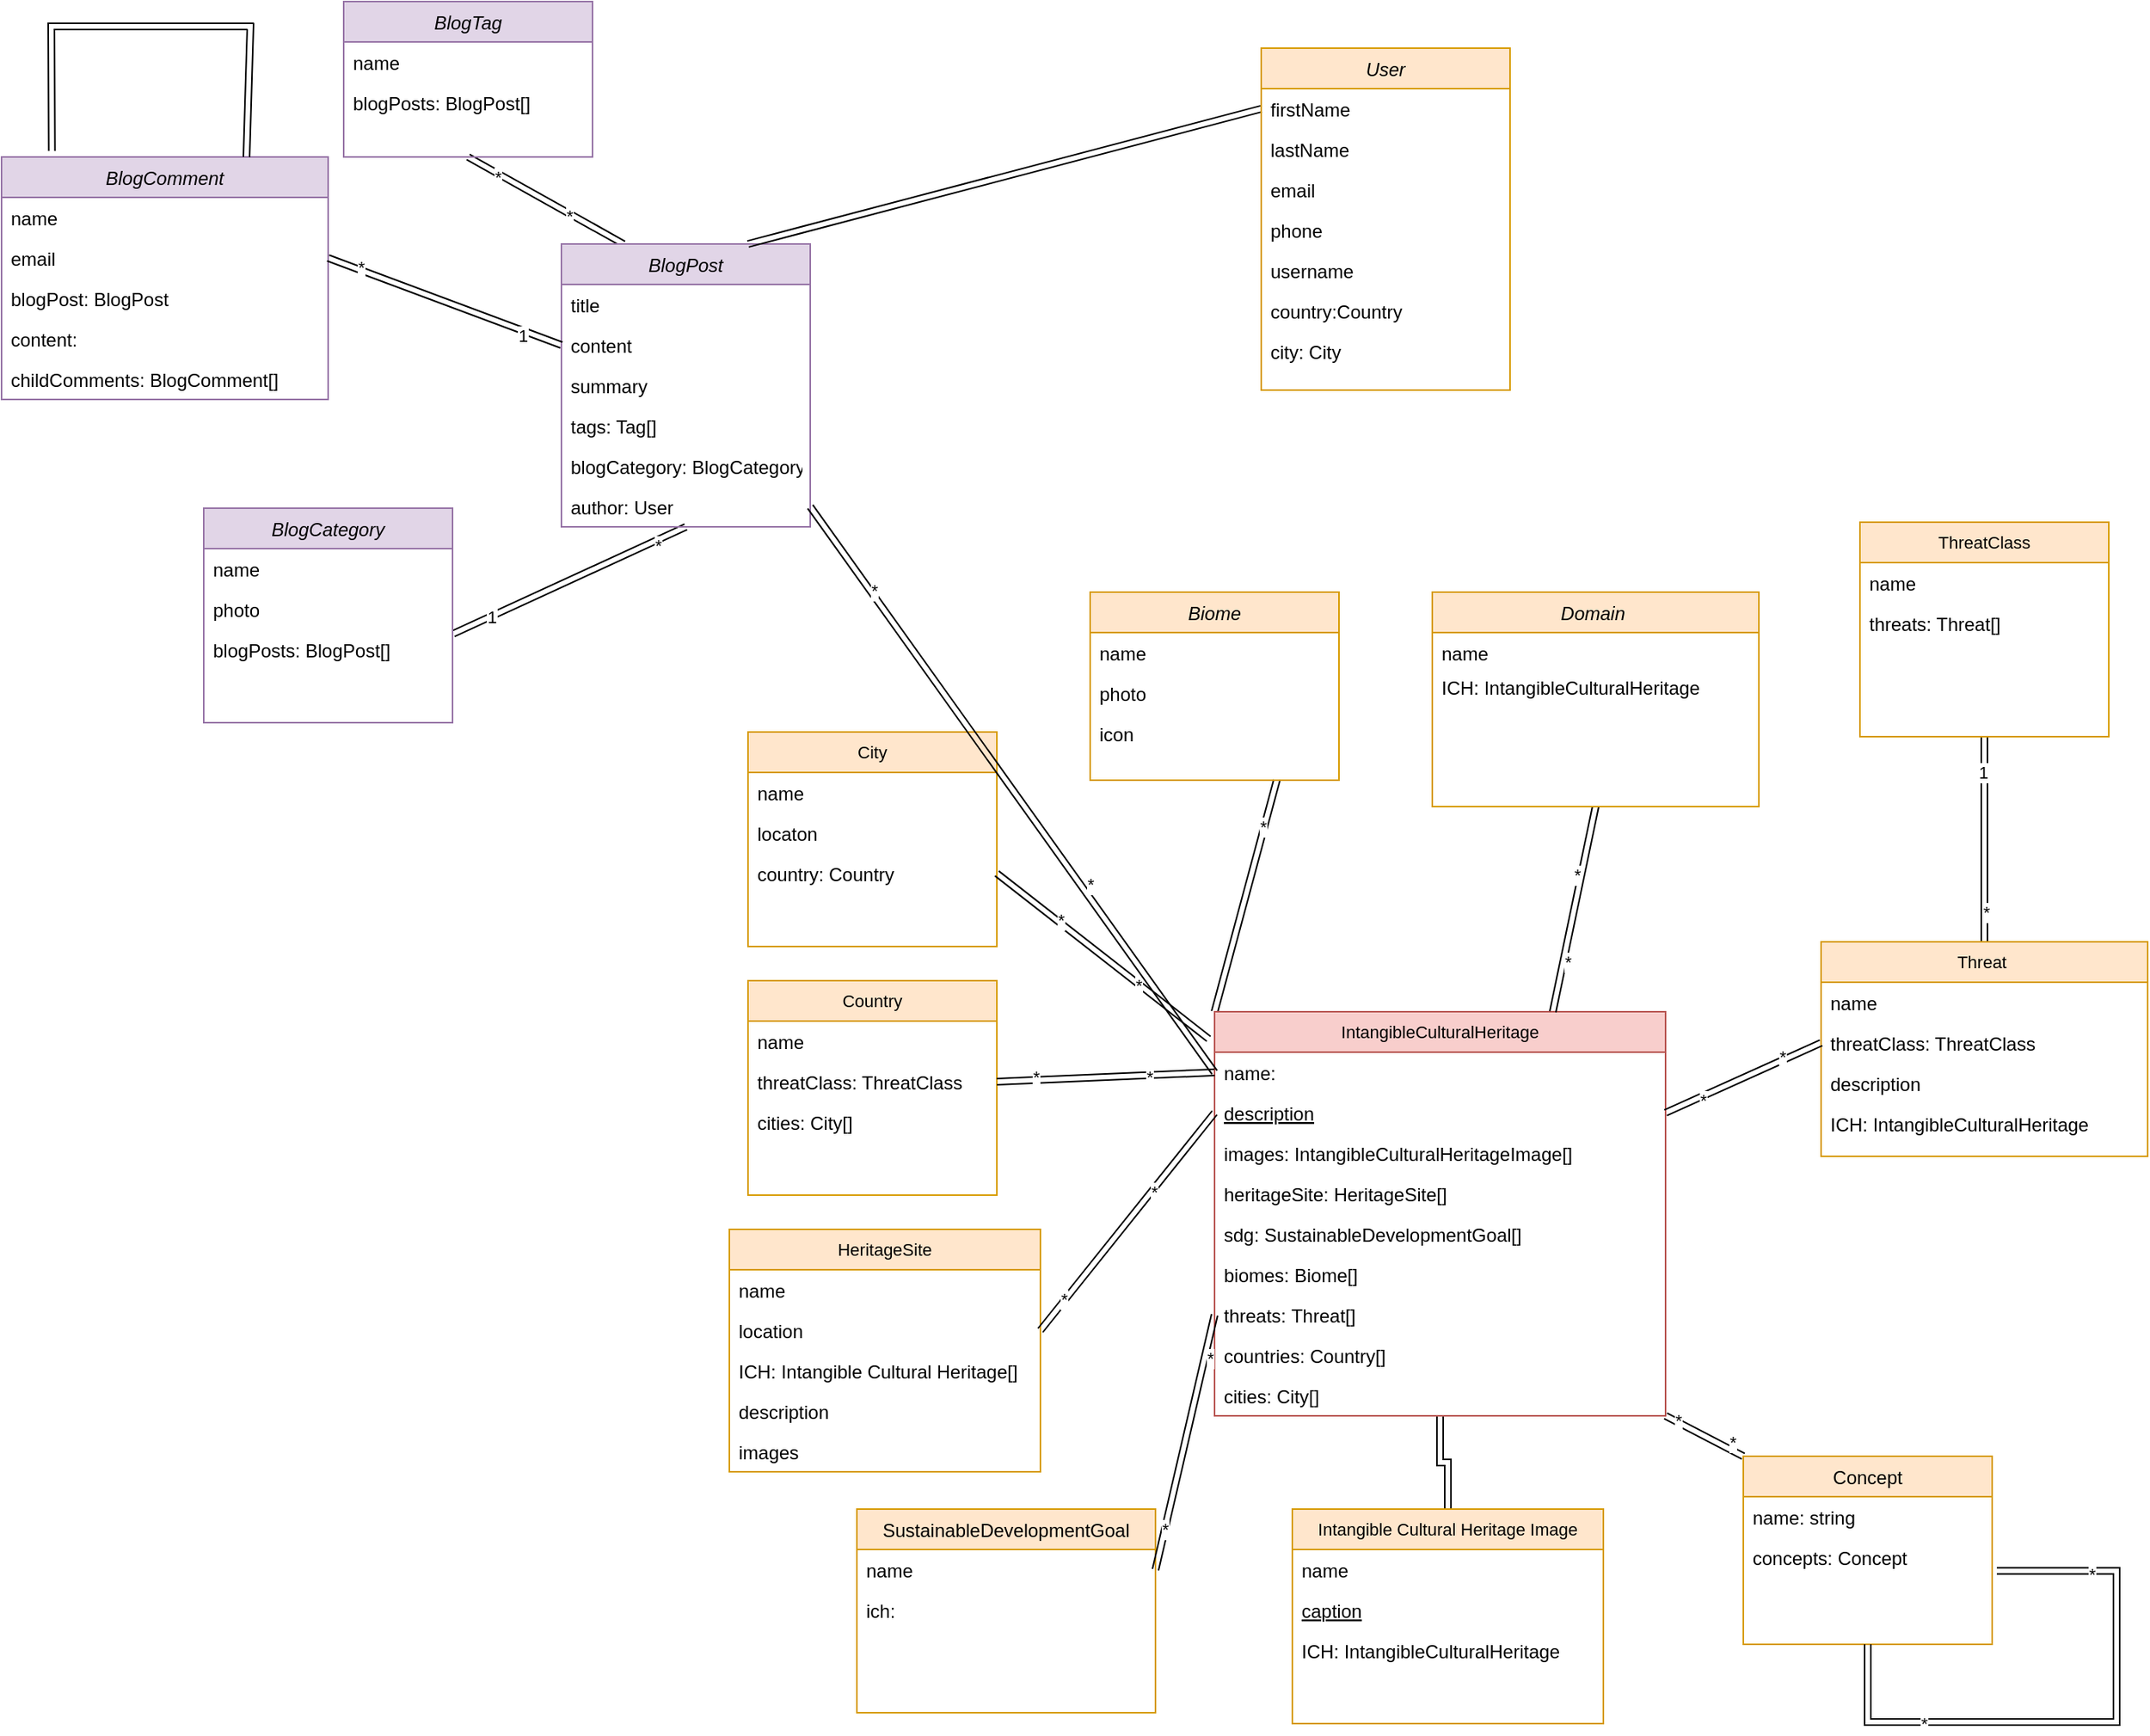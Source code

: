 <mxfile version="15.3.3" type="github">
  <diagram id="C5RBs43oDa-KdzZeNtuy" name="Page-1">
    <mxGraphModel dx="1513" dy="1548" grid="1" gridSize="10" guides="1" tooltips="1" connect="1" arrows="1" fold="1" page="1" pageScale="1" pageWidth="827" pageHeight="1169" math="0" shadow="0">
      <root>
        <mxCell id="WIyWlLk6GJQsqaUBKTNV-0" />
        <mxCell id="WIyWlLk6GJQsqaUBKTNV-1" parent="WIyWlLk6GJQsqaUBKTNV-0" />
        <mxCell id="jU-EtCptGdXZfSn98HC7-19" style="edgeStyle=none;shape=link;rounded=0;orthogonalLoop=1;jettySize=auto;html=1;exitX=0.75;exitY=1;exitDx=0;exitDy=0;entryX=0;entryY=0;entryDx=0;entryDy=0;" parent="WIyWlLk6GJQsqaUBKTNV-1" source="zkfFHV4jXpPFQw0GAbJ--0" target="zkfFHV4jXpPFQw0GAbJ--6" edge="1">
          <mxGeometry relative="1" as="geometry" />
        </mxCell>
        <mxCell id="jU-EtCptGdXZfSn98HC7-38" value="*" style="edgeLabel;html=1;align=center;verticalAlign=middle;resizable=0;points=[];" parent="jU-EtCptGdXZfSn98HC7-19" vertex="1" connectable="0">
          <mxGeometry x="-0.601" y="-1" relative="1" as="geometry">
            <mxPoint as="offset" />
          </mxGeometry>
        </mxCell>
        <mxCell id="zkfFHV4jXpPFQw0GAbJ--0" value="Biome" style="swimlane;fontStyle=2;align=center;verticalAlign=top;childLayout=stackLayout;horizontal=1;startSize=26;horizontalStack=0;resizeParent=1;resizeLast=0;collapsible=1;marginBottom=0;rounded=0;shadow=0;strokeWidth=1;fillColor=#ffe6cc;strokeColor=#d79b00;" parent="WIyWlLk6GJQsqaUBKTNV-1" vertex="1">
          <mxGeometry x="20" y="-150" width="160" height="121" as="geometry">
            <mxRectangle x="230" y="140" width="160" height="26" as="alternateBounds" />
          </mxGeometry>
        </mxCell>
        <mxCell id="zkfFHV4jXpPFQw0GAbJ--1" value="name" style="text;align=left;verticalAlign=top;spacingLeft=4;spacingRight=4;overflow=hidden;rotatable=0;points=[[0,0.5],[1,0.5]];portConstraint=eastwest;" parent="zkfFHV4jXpPFQw0GAbJ--0" vertex="1">
          <mxGeometry y="26" width="160" height="26" as="geometry" />
        </mxCell>
        <mxCell id="zkfFHV4jXpPFQw0GAbJ--2" value="photo" style="text;align=left;verticalAlign=top;spacingLeft=4;spacingRight=4;overflow=hidden;rotatable=0;points=[[0,0.5],[1,0.5]];portConstraint=eastwest;rounded=0;shadow=0;html=0;" parent="zkfFHV4jXpPFQw0GAbJ--0" vertex="1">
          <mxGeometry y="52" width="160" height="26" as="geometry" />
        </mxCell>
        <mxCell id="zkfFHV4jXpPFQw0GAbJ--3" value="icon" style="text;align=left;verticalAlign=top;spacingLeft=4;spacingRight=4;overflow=hidden;rotatable=0;points=[[0,0.5],[1,0.5]];portConstraint=eastwest;rounded=0;shadow=0;html=0;" parent="zkfFHV4jXpPFQw0GAbJ--0" vertex="1">
          <mxGeometry y="78" width="160" height="26" as="geometry" />
        </mxCell>
        <mxCell id="jU-EtCptGdXZfSn98HC7-9" style="edgeStyle=orthogonalEdgeStyle;rounded=0;orthogonalLoop=1;jettySize=auto;html=1;exitX=0.5;exitY=1;exitDx=0;exitDy=0;entryX=0.5;entryY=0;entryDx=0;entryDy=0;shape=link;" parent="WIyWlLk6GJQsqaUBKTNV-1" source="zkfFHV4jXpPFQw0GAbJ--6" target="5HOK0gQPTzM4aLn71-a3-26" edge="1">
          <mxGeometry relative="1" as="geometry" />
        </mxCell>
        <mxCell id="jU-EtCptGdXZfSn98HC7-43" style="edgeStyle=none;shape=link;rounded=0;orthogonalLoop=1;jettySize=auto;html=1;exitX=1;exitY=1;exitDx=0;exitDy=0;entryX=0;entryY=0;entryDx=0;entryDy=0;labelBackgroundColor=#FFB570;" parent="WIyWlLk6GJQsqaUBKTNV-1" source="zkfFHV4jXpPFQw0GAbJ--6" target="zkfFHV4jXpPFQw0GAbJ--13" edge="1">
          <mxGeometry relative="1" as="geometry" />
        </mxCell>
        <mxCell id="jU-EtCptGdXZfSn98HC7-44" value="*" style="edgeLabel;html=1;align=center;verticalAlign=middle;resizable=0;points=[];" parent="jU-EtCptGdXZfSn98HC7-43" vertex="1" connectable="0">
          <mxGeometry x="-0.719" y="1" relative="1" as="geometry">
            <mxPoint as="offset" />
          </mxGeometry>
        </mxCell>
        <mxCell id="jU-EtCptGdXZfSn98HC7-45" value="*" style="edgeLabel;html=1;align=center;verticalAlign=middle;resizable=0;points=[];" parent="jU-EtCptGdXZfSn98HC7-43" vertex="1" connectable="0">
          <mxGeometry x="0.634" y="5" relative="1" as="geometry">
            <mxPoint as="offset" />
          </mxGeometry>
        </mxCell>
        <mxCell id="zkfFHV4jXpPFQw0GAbJ--6" value="IntangibleCulturalHeritage" style="swimlane;fontStyle=0;align=center;verticalAlign=top;childLayout=stackLayout;horizontal=1;startSize=26;horizontalStack=0;resizeParent=1;resizeLast=0;collapsible=1;marginBottom=0;rounded=0;shadow=0;strokeWidth=1;fontSize=11;fillColor=#f8cecc;strokeColor=#b85450;" parent="WIyWlLk6GJQsqaUBKTNV-1" vertex="1">
          <mxGeometry x="100" y="120" width="290" height="260" as="geometry">
            <mxRectangle x="130" y="380" width="160" height="26" as="alternateBounds" />
          </mxGeometry>
        </mxCell>
        <mxCell id="zkfFHV4jXpPFQw0GAbJ--7" value="name:" style="text;align=left;verticalAlign=top;spacingLeft=4;spacingRight=4;overflow=hidden;rotatable=0;points=[[0,0.5],[1,0.5]];portConstraint=eastwest;" parent="zkfFHV4jXpPFQw0GAbJ--6" vertex="1">
          <mxGeometry y="26" width="290" height="26" as="geometry" />
        </mxCell>
        <mxCell id="zkfFHV4jXpPFQw0GAbJ--10" value="description" style="text;align=left;verticalAlign=top;spacingLeft=4;spacingRight=4;overflow=hidden;rotatable=0;points=[[0,0.5],[1,0.5]];portConstraint=eastwest;fontStyle=4" parent="zkfFHV4jXpPFQw0GAbJ--6" vertex="1">
          <mxGeometry y="52" width="290" height="26" as="geometry" />
        </mxCell>
        <mxCell id="zkfFHV4jXpPFQw0GAbJ--11" value="images: IntangibleCulturalHeritageImage[]" style="text;align=left;verticalAlign=top;spacingLeft=4;spacingRight=4;overflow=hidden;rotatable=0;points=[[0,0.5],[1,0.5]];portConstraint=eastwest;" parent="zkfFHV4jXpPFQw0GAbJ--6" vertex="1">
          <mxGeometry y="78" width="290" height="26" as="geometry" />
        </mxCell>
        <mxCell id="jU-EtCptGdXZfSn98HC7-21" value="heritageSite: HeritageSite[]" style="text;align=left;verticalAlign=top;spacingLeft=4;spacingRight=4;overflow=hidden;rotatable=0;points=[[0,0.5],[1,0.5]];portConstraint=eastwest;" parent="zkfFHV4jXpPFQw0GAbJ--6" vertex="1">
          <mxGeometry y="104" width="290" height="26" as="geometry" />
        </mxCell>
        <mxCell id="jU-EtCptGdXZfSn98HC7-30" value="sdg: SustainableDevelopmentGoal[]" style="text;align=left;verticalAlign=top;spacingLeft=4;spacingRight=4;overflow=hidden;rotatable=0;points=[[0,0.5],[1,0.5]];portConstraint=eastwest;" parent="zkfFHV4jXpPFQw0GAbJ--6" vertex="1">
          <mxGeometry y="130" width="290" height="26" as="geometry" />
        </mxCell>
        <mxCell id="jU-EtCptGdXZfSn98HC7-31" value="biomes: Biome[]" style="text;align=left;verticalAlign=top;spacingLeft=4;spacingRight=4;overflow=hidden;rotatable=0;points=[[0,0.5],[1,0.5]];portConstraint=eastwest;" parent="zkfFHV4jXpPFQw0GAbJ--6" vertex="1">
          <mxGeometry y="156" width="290" height="26" as="geometry" />
        </mxCell>
        <mxCell id="jU-EtCptGdXZfSn98HC7-32" value="threats: Threat[]&#xa; " style="text;align=left;verticalAlign=top;spacingLeft=4;spacingRight=4;overflow=hidden;rotatable=0;points=[[0,0.5],[1,0.5]];portConstraint=eastwest;" parent="zkfFHV4jXpPFQw0GAbJ--6" vertex="1">
          <mxGeometry y="182" width="290" height="26" as="geometry" />
        </mxCell>
        <mxCell id="jU-EtCptGdXZfSn98HC7-57" value="countries: Country[]&#xa; " style="text;align=left;verticalAlign=top;spacingLeft=4;spacingRight=4;overflow=hidden;rotatable=0;points=[[0,0.5],[1,0.5]];portConstraint=eastwest;" parent="zkfFHV4jXpPFQw0GAbJ--6" vertex="1">
          <mxGeometry y="208" width="290" height="26" as="geometry" />
        </mxCell>
        <mxCell id="jU-EtCptGdXZfSn98HC7-58" value="cities: City[]&#xa; " style="text;align=left;verticalAlign=top;spacingLeft=4;spacingRight=4;overflow=hidden;rotatable=0;points=[[0,0.5],[1,0.5]];portConstraint=eastwest;" parent="zkfFHV4jXpPFQw0GAbJ--6" vertex="1">
          <mxGeometry y="234" width="290" height="26" as="geometry" />
        </mxCell>
        <mxCell id="zkfFHV4jXpPFQw0GAbJ--13" value="Concept" style="swimlane;fontStyle=0;align=center;verticalAlign=top;childLayout=stackLayout;horizontal=1;startSize=26;horizontalStack=0;resizeParent=1;resizeLast=0;collapsible=1;marginBottom=0;rounded=0;shadow=0;strokeWidth=1;fillColor=#ffe6cc;strokeColor=#d79b00;" parent="WIyWlLk6GJQsqaUBKTNV-1" vertex="1">
          <mxGeometry x="440" y="406" width="160" height="121" as="geometry">
            <mxRectangle x="330" y="360" width="170" height="26" as="alternateBounds" />
          </mxGeometry>
        </mxCell>
        <mxCell id="zkfFHV4jXpPFQw0GAbJ--14" value="name: string" style="text;align=left;verticalAlign=top;spacingLeft=4;spacingRight=4;overflow=hidden;rotatable=0;points=[[0,0.5],[1,0.5]];portConstraint=eastwest;" parent="zkfFHV4jXpPFQw0GAbJ--13" vertex="1">
          <mxGeometry y="26" width="160" height="26" as="geometry" />
        </mxCell>
        <mxCell id="jU-EtCptGdXZfSn98HC7-7" value="concepts: Concept" style="text;align=left;verticalAlign=top;spacingLeft=4;spacingRight=4;overflow=hidden;rotatable=0;points=[[0,0.5],[1,0.5]];portConstraint=eastwest;" parent="zkfFHV4jXpPFQw0GAbJ--13" vertex="1">
          <mxGeometry y="52" width="160" height="26" as="geometry" />
        </mxCell>
        <mxCell id="jU-EtCptGdXZfSn98HC7-8" style="edgeStyle=orthogonalEdgeStyle;rounded=0;orthogonalLoop=1;jettySize=auto;html=1;exitX=0.5;exitY=1;exitDx=0;exitDy=0;entryX=1.019;entryY=0.837;entryDx=0;entryDy=0;entryPerimeter=0;shape=link;" parent="zkfFHV4jXpPFQw0GAbJ--13" source="zkfFHV4jXpPFQw0GAbJ--13" target="jU-EtCptGdXZfSn98HC7-7" edge="1">
          <mxGeometry relative="1" as="geometry">
            <Array as="points">
              <mxPoint x="80" y="171" />
              <mxPoint x="240" y="171" />
              <mxPoint x="240" y="74" />
            </Array>
          </mxGeometry>
        </mxCell>
        <mxCell id="jU-EtCptGdXZfSn98HC7-46" value="*" style="edgeLabel;html=1;align=center;verticalAlign=middle;resizable=0;points=[];" parent="jU-EtCptGdXZfSn98HC7-8" vertex="1" connectable="0">
          <mxGeometry x="0.683" y="2" relative="1" as="geometry">
            <mxPoint as="offset" />
          </mxGeometry>
        </mxCell>
        <mxCell id="jU-EtCptGdXZfSn98HC7-47" value="*" style="edgeLabel;html=1;align=center;verticalAlign=middle;resizable=0;points=[];" parent="jU-EtCptGdXZfSn98HC7-8" vertex="1" connectable="0">
          <mxGeometry x="-0.552" y="-1" relative="1" as="geometry">
            <mxPoint as="offset" />
          </mxGeometry>
        </mxCell>
        <mxCell id="zkfFHV4jXpPFQw0GAbJ--17" value="SustainableDevelopmentGoal" style="swimlane;fontStyle=0;align=center;verticalAlign=top;childLayout=stackLayout;horizontal=1;startSize=26;horizontalStack=0;resizeParent=1;resizeLast=0;collapsible=1;marginBottom=0;rounded=0;shadow=0;strokeWidth=1;fillColor=#ffe6cc;strokeColor=#d79b00;" parent="WIyWlLk6GJQsqaUBKTNV-1" vertex="1">
          <mxGeometry x="-130" y="440" width="192" height="131" as="geometry">
            <mxRectangle x="550" y="140" width="160" height="26" as="alternateBounds" />
          </mxGeometry>
        </mxCell>
        <mxCell id="zkfFHV4jXpPFQw0GAbJ--18" value="name" style="text;align=left;verticalAlign=top;spacingLeft=4;spacingRight=4;overflow=hidden;rotatable=0;points=[[0,0.5],[1,0.5]];portConstraint=eastwest;" parent="zkfFHV4jXpPFQw0GAbJ--17" vertex="1">
          <mxGeometry y="26" width="192" height="26" as="geometry" />
        </mxCell>
        <mxCell id="zkfFHV4jXpPFQw0GAbJ--19" value="ich: " style="text;align=left;verticalAlign=top;spacingLeft=4;spacingRight=4;overflow=hidden;rotatable=0;points=[[0,0.5],[1,0.5]];portConstraint=eastwest;rounded=0;shadow=0;html=0;" parent="zkfFHV4jXpPFQw0GAbJ--17" vertex="1">
          <mxGeometry y="52" width="192" height="26" as="geometry" />
        </mxCell>
        <mxCell id="5HOK0gQPTzM4aLn71-a3-6" value="HeritageSite" style="swimlane;fontStyle=0;align=center;verticalAlign=top;childLayout=stackLayout;horizontal=1;startSize=26;horizontalStack=0;resizeParent=1;resizeLast=0;collapsible=1;marginBottom=0;rounded=0;shadow=0;strokeWidth=1;fontSize=11;fillColor=#ffe6cc;strokeColor=#d79b00;" parent="WIyWlLk6GJQsqaUBKTNV-1" vertex="1">
          <mxGeometry x="-212" y="260" width="200" height="156" as="geometry">
            <mxRectangle x="130" y="380" width="160" height="26" as="alternateBounds" />
          </mxGeometry>
        </mxCell>
        <mxCell id="5HOK0gQPTzM4aLn71-a3-7" value="name" style="text;align=left;verticalAlign=top;spacingLeft=4;spacingRight=4;overflow=hidden;rotatable=0;points=[[0,0.5],[1,0.5]];portConstraint=eastwest;" parent="5HOK0gQPTzM4aLn71-a3-6" vertex="1">
          <mxGeometry y="26" width="200" height="26" as="geometry" />
        </mxCell>
        <mxCell id="5HOK0gQPTzM4aLn71-a3-8" value="location" style="text;align=left;verticalAlign=top;spacingLeft=4;spacingRight=4;overflow=hidden;rotatable=0;points=[[0,0.5],[1,0.5]];portConstraint=eastwest;rounded=0;shadow=0;html=0;" parent="5HOK0gQPTzM4aLn71-a3-6" vertex="1">
          <mxGeometry y="52" width="200" height="26" as="geometry" />
        </mxCell>
        <mxCell id="5HOK0gQPTzM4aLn71-a3-10" value="ICH: Intangible Cultural Heritage[]" style="text;align=left;verticalAlign=top;spacingLeft=4;spacingRight=4;overflow=hidden;rotatable=0;points=[[0,0.5],[1,0.5]];portConstraint=eastwest;" parent="5HOK0gQPTzM4aLn71-a3-6" vertex="1">
          <mxGeometry y="78" width="200" height="26" as="geometry" />
        </mxCell>
        <mxCell id="jU-EtCptGdXZfSn98HC7-59" value="description" style="text;align=left;verticalAlign=top;spacingLeft=4;spacingRight=4;overflow=hidden;rotatable=0;points=[[0,0.5],[1,0.5]];portConstraint=eastwest;rounded=0;shadow=0;html=0;" parent="5HOK0gQPTzM4aLn71-a3-6" vertex="1">
          <mxGeometry y="104" width="200" height="26" as="geometry" />
        </mxCell>
        <mxCell id="jU-EtCptGdXZfSn98HC7-60" value="images" style="text;align=left;verticalAlign=top;spacingLeft=4;spacingRight=4;overflow=hidden;rotatable=0;points=[[0,0.5],[1,0.5]];portConstraint=eastwest;rounded=0;shadow=0;html=0;" parent="5HOK0gQPTzM4aLn71-a3-6" vertex="1">
          <mxGeometry y="130" width="200" height="26" as="geometry" />
        </mxCell>
        <mxCell id="jU-EtCptGdXZfSn98HC7-11" style="edgeStyle=orthogonalEdgeStyle;rounded=0;orthogonalLoop=1;jettySize=auto;html=1;exitX=0.5;exitY=1;exitDx=0;exitDy=0;entryX=0.5;entryY=0;entryDx=0;entryDy=0;shape=link;" parent="WIyWlLk6GJQsqaUBKTNV-1" source="5HOK0gQPTzM4aLn71-a3-11" target="5HOK0gQPTzM4aLn71-a3-16" edge="1">
          <mxGeometry relative="1" as="geometry" />
        </mxCell>
        <mxCell id="jU-EtCptGdXZfSn98HC7-41" value="*" style="edgeLabel;html=1;align=center;verticalAlign=middle;resizable=0;points=[];" parent="jU-EtCptGdXZfSn98HC7-11" vertex="1" connectable="0">
          <mxGeometry x="0.707" y="1" relative="1" as="geometry">
            <mxPoint as="offset" />
          </mxGeometry>
        </mxCell>
        <mxCell id="jU-EtCptGdXZfSn98HC7-42" value="1" style="edgeLabel;html=1;align=center;verticalAlign=middle;resizable=0;points=[];" parent="jU-EtCptGdXZfSn98HC7-11" vertex="1" connectable="0">
          <mxGeometry x="-0.656" y="-1" relative="1" as="geometry">
            <mxPoint as="offset" />
          </mxGeometry>
        </mxCell>
        <mxCell id="5HOK0gQPTzM4aLn71-a3-11" value="ThreatClass" style="swimlane;fontStyle=0;align=center;verticalAlign=top;childLayout=stackLayout;horizontal=1;startSize=26;horizontalStack=0;resizeParent=1;resizeLast=0;collapsible=1;marginBottom=0;rounded=0;shadow=0;strokeWidth=1;fontSize=11;fillColor=#ffe6cc;strokeColor=#d79b00;" parent="WIyWlLk6GJQsqaUBKTNV-1" vertex="1">
          <mxGeometry x="515" y="-195" width="160" height="138" as="geometry">
            <mxRectangle x="130" y="380" width="160" height="26" as="alternateBounds" />
          </mxGeometry>
        </mxCell>
        <mxCell id="5HOK0gQPTzM4aLn71-a3-12" value="name" style="text;align=left;verticalAlign=top;spacingLeft=4;spacingRight=4;overflow=hidden;rotatable=0;points=[[0,0.5],[1,0.5]];portConstraint=eastwest;" parent="5HOK0gQPTzM4aLn71-a3-11" vertex="1">
          <mxGeometry y="26" width="160" height="26" as="geometry" />
        </mxCell>
        <mxCell id="5HOK0gQPTzM4aLn71-a3-13" value="threats: Threat[]" style="text;align=left;verticalAlign=top;spacingLeft=4;spacingRight=4;overflow=hidden;rotatable=0;points=[[0,0.5],[1,0.5]];portConstraint=eastwest;rounded=0;shadow=0;html=0;" parent="5HOK0gQPTzM4aLn71-a3-11" vertex="1">
          <mxGeometry y="52" width="160" height="26" as="geometry" />
        </mxCell>
        <mxCell id="5HOK0gQPTzM4aLn71-a3-16" value="Threat " style="swimlane;fontStyle=0;align=center;verticalAlign=top;childLayout=stackLayout;horizontal=1;startSize=26;horizontalStack=0;resizeParent=1;resizeLast=0;collapsible=1;marginBottom=0;rounded=0;shadow=0;strokeWidth=1;fontSize=11;fillColor=#ffe6cc;strokeColor=#d79b00;" parent="WIyWlLk6GJQsqaUBKTNV-1" vertex="1">
          <mxGeometry x="490" y="75" width="210" height="138" as="geometry">
            <mxRectangle x="130" y="380" width="160" height="26" as="alternateBounds" />
          </mxGeometry>
        </mxCell>
        <mxCell id="5HOK0gQPTzM4aLn71-a3-17" value="name" style="text;align=left;verticalAlign=top;spacingLeft=4;spacingRight=4;overflow=hidden;rotatable=0;points=[[0,0.5],[1,0.5]];portConstraint=eastwest;" parent="5HOK0gQPTzM4aLn71-a3-16" vertex="1">
          <mxGeometry y="26" width="210" height="26" as="geometry" />
        </mxCell>
        <mxCell id="5HOK0gQPTzM4aLn71-a3-18" value="threatClass: ThreatClass" style="text;align=left;verticalAlign=top;spacingLeft=4;spacingRight=4;overflow=hidden;rotatable=0;points=[[0,0.5],[1,0.5]];portConstraint=eastwest;rounded=0;shadow=0;html=0;" parent="5HOK0gQPTzM4aLn71-a3-16" vertex="1">
          <mxGeometry y="52" width="210" height="26" as="geometry" />
        </mxCell>
        <mxCell id="jU-EtCptGdXZfSn98HC7-12" value="description" style="text;align=left;verticalAlign=top;spacingLeft=4;spacingRight=4;overflow=hidden;rotatable=0;points=[[0,0.5],[1,0.5]];portConstraint=eastwest;rounded=0;shadow=0;html=0;" parent="5HOK0gQPTzM4aLn71-a3-16" vertex="1">
          <mxGeometry y="78" width="210" height="26" as="geometry" />
        </mxCell>
        <mxCell id="jU-EtCptGdXZfSn98HC7-29" value="ICH: IntangibleCulturalHeritage" style="text;align=left;verticalAlign=top;spacingLeft=4;spacingRight=4;overflow=hidden;rotatable=0;points=[[0,0.5],[1,0.5]];portConstraint=eastwest;rounded=0;shadow=0;html=0;" parent="5HOK0gQPTzM4aLn71-a3-16" vertex="1">
          <mxGeometry y="104" width="210" height="26" as="geometry" />
        </mxCell>
        <mxCell id="jU-EtCptGdXZfSn98HC7-48" style="edgeStyle=none;shape=link;rounded=0;orthogonalLoop=1;jettySize=auto;html=1;exitX=0.5;exitY=1;exitDx=0;exitDy=0;entryX=0.75;entryY=0;entryDx=0;entryDy=0;labelBackgroundColor=#FFB570;" parent="WIyWlLk6GJQsqaUBKTNV-1" source="5HOK0gQPTzM4aLn71-a3-21" target="zkfFHV4jXpPFQw0GAbJ--6" edge="1">
          <mxGeometry relative="1" as="geometry" />
        </mxCell>
        <mxCell id="jU-EtCptGdXZfSn98HC7-49" value="*" style="edgeLabel;html=1;align=center;verticalAlign=middle;resizable=0;points=[];" parent="jU-EtCptGdXZfSn98HC7-48" vertex="1" connectable="0">
          <mxGeometry x="-0.33" y="-3" relative="1" as="geometry">
            <mxPoint as="offset" />
          </mxGeometry>
        </mxCell>
        <mxCell id="jU-EtCptGdXZfSn98HC7-50" value="*" style="edgeLabel;html=1;align=center;verticalAlign=middle;resizable=0;points=[];" parent="jU-EtCptGdXZfSn98HC7-48" vertex="1" connectable="0">
          <mxGeometry x="0.508" y="3" relative="1" as="geometry">
            <mxPoint as="offset" />
          </mxGeometry>
        </mxCell>
        <mxCell id="5HOK0gQPTzM4aLn71-a3-21" value="Domain " style="swimlane;fontStyle=2;align=center;verticalAlign=top;childLayout=stackLayout;horizontal=1;startSize=26;horizontalStack=0;resizeParent=1;resizeLast=0;collapsible=1;marginBottom=0;rounded=0;shadow=0;strokeWidth=1;fillColor=#ffe6cc;strokeColor=#d79b00;" parent="WIyWlLk6GJQsqaUBKTNV-1" vertex="1">
          <mxGeometry x="240" y="-150" width="210" height="138" as="geometry">
            <mxRectangle x="230" y="140" width="160" height="26" as="alternateBounds" />
          </mxGeometry>
        </mxCell>
        <mxCell id="5HOK0gQPTzM4aLn71-a3-22" value="name" style="text;align=left;verticalAlign=top;spacingLeft=4;spacingRight=4;overflow=hidden;rotatable=0;points=[[0,0.5],[1,0.5]];portConstraint=eastwest;" parent="5HOK0gQPTzM4aLn71-a3-21" vertex="1">
          <mxGeometry y="26" width="210" height="22" as="geometry" />
        </mxCell>
        <mxCell id="jU-EtCptGdXZfSn98HC7-28" value="ICH: IntangibleCulturalHeritage" style="text;align=left;verticalAlign=top;spacingLeft=4;spacingRight=4;overflow=hidden;rotatable=0;points=[[0,0.5],[1,0.5]];portConstraint=eastwest;" parent="5HOK0gQPTzM4aLn71-a3-21" vertex="1">
          <mxGeometry y="48" width="210" height="22" as="geometry" />
        </mxCell>
        <mxCell id="5HOK0gQPTzM4aLn71-a3-26" value="Intangible Cultural Heritage Image" style="swimlane;fontStyle=0;align=center;verticalAlign=top;childLayout=stackLayout;horizontal=1;startSize=26;horizontalStack=0;resizeParent=1;resizeLast=0;collapsible=1;marginBottom=0;rounded=0;shadow=0;strokeWidth=1;fontSize=11;fillColor=#ffe6cc;strokeColor=#d79b00;" parent="WIyWlLk6GJQsqaUBKTNV-1" vertex="1">
          <mxGeometry x="150" y="440" width="200" height="138" as="geometry">
            <mxRectangle x="130" y="380" width="160" height="26" as="alternateBounds" />
          </mxGeometry>
        </mxCell>
        <mxCell id="5HOK0gQPTzM4aLn71-a3-27" value="name" style="text;align=left;verticalAlign=top;spacingLeft=4;spacingRight=4;overflow=hidden;rotatable=0;points=[[0,0.5],[1,0.5]];portConstraint=eastwest;" parent="5HOK0gQPTzM4aLn71-a3-26" vertex="1">
          <mxGeometry y="26" width="200" height="26" as="geometry" />
        </mxCell>
        <mxCell id="5HOK0gQPTzM4aLn71-a3-28" value="caption" style="text;align=left;verticalAlign=top;spacingLeft=4;spacingRight=4;overflow=hidden;rotatable=0;points=[[0,0.5],[1,0.5]];portConstraint=eastwest;fontStyle=4" parent="5HOK0gQPTzM4aLn71-a3-26" vertex="1">
          <mxGeometry y="52" width="200" height="26" as="geometry" />
        </mxCell>
        <mxCell id="5HOK0gQPTzM4aLn71-a3-29" value="ICH: IntangibleCulturalHeritage" style="text;align=left;verticalAlign=top;spacingLeft=4;spacingRight=4;overflow=hidden;rotatable=0;points=[[0,0.5],[1,0.5]];portConstraint=eastwest;" parent="5HOK0gQPTzM4aLn71-a3-26" vertex="1">
          <mxGeometry y="78" width="200" height="26" as="geometry" />
        </mxCell>
        <mxCell id="5HOK0gQPTzM4aLn71-a3-30" value="City" style="swimlane;fontStyle=0;align=center;verticalAlign=top;childLayout=stackLayout;horizontal=1;startSize=26;horizontalStack=0;resizeParent=1;resizeLast=0;collapsible=1;marginBottom=0;rounded=0;shadow=0;strokeWidth=1;fontSize=11;fillColor=#ffe6cc;strokeColor=#d79b00;" parent="WIyWlLk6GJQsqaUBKTNV-1" vertex="1">
          <mxGeometry x="-200" y="-60" width="160" height="138" as="geometry">
            <mxRectangle x="130" y="380" width="160" height="26" as="alternateBounds" />
          </mxGeometry>
        </mxCell>
        <mxCell id="5HOK0gQPTzM4aLn71-a3-31" value="name" style="text;align=left;verticalAlign=top;spacingLeft=4;spacingRight=4;overflow=hidden;rotatable=0;points=[[0,0.5],[1,0.5]];portConstraint=eastwest;" parent="5HOK0gQPTzM4aLn71-a3-30" vertex="1">
          <mxGeometry y="26" width="160" height="26" as="geometry" />
        </mxCell>
        <mxCell id="5HOK0gQPTzM4aLn71-a3-32" value="locaton" style="text;align=left;verticalAlign=top;spacingLeft=4;spacingRight=4;overflow=hidden;rotatable=0;points=[[0,0.5],[1,0.5]];portConstraint=eastwest;rounded=0;shadow=0;html=0;" parent="5HOK0gQPTzM4aLn71-a3-30" vertex="1">
          <mxGeometry y="52" width="160" height="26" as="geometry" />
        </mxCell>
        <mxCell id="5HOK0gQPTzM4aLn71-a3-33" value="country: Country" style="text;align=left;verticalAlign=top;spacingLeft=4;spacingRight=4;overflow=hidden;rotatable=0;points=[[0,0.5],[1,0.5]];portConstraint=eastwest;" parent="5HOK0gQPTzM4aLn71-a3-30" vertex="1">
          <mxGeometry y="78" width="160" height="26" as="geometry" />
        </mxCell>
        <mxCell id="5HOK0gQPTzM4aLn71-a3-34" value="Country" style="swimlane;fontStyle=0;align=center;verticalAlign=top;childLayout=stackLayout;horizontal=1;startSize=26;horizontalStack=0;resizeParent=1;resizeLast=0;collapsible=1;marginBottom=0;rounded=0;shadow=0;strokeWidth=1;fontSize=11;fillColor=#ffe6cc;strokeColor=#d79b00;" parent="WIyWlLk6GJQsqaUBKTNV-1" vertex="1">
          <mxGeometry x="-200" y="100" width="160" height="138" as="geometry">
            <mxRectangle x="130" y="380" width="160" height="26" as="alternateBounds" />
          </mxGeometry>
        </mxCell>
        <mxCell id="5HOK0gQPTzM4aLn71-a3-35" value="name" style="text;align=left;verticalAlign=top;spacingLeft=4;spacingRight=4;overflow=hidden;rotatable=0;points=[[0,0.5],[1,0.5]];portConstraint=eastwest;" parent="5HOK0gQPTzM4aLn71-a3-34" vertex="1">
          <mxGeometry y="26" width="160" height="26" as="geometry" />
        </mxCell>
        <mxCell id="5HOK0gQPTzM4aLn71-a3-36" value="threatClass: ThreatClass" style="text;align=left;verticalAlign=top;spacingLeft=4;spacingRight=4;overflow=hidden;rotatable=0;points=[[0,0.5],[1,0.5]];portConstraint=eastwest;rounded=0;shadow=0;html=0;" parent="5HOK0gQPTzM4aLn71-a3-34" vertex="1">
          <mxGeometry y="52" width="160" height="26" as="geometry" />
        </mxCell>
        <mxCell id="5HOK0gQPTzM4aLn71-a3-37" value="cities: City[]" style="text;align=left;verticalAlign=top;spacingLeft=4;spacingRight=4;overflow=hidden;rotatable=0;points=[[0,0.5],[1,0.5]];portConstraint=eastwest;" parent="5HOK0gQPTzM4aLn71-a3-34" vertex="1">
          <mxGeometry y="78" width="160" height="26" as="geometry" />
        </mxCell>
        <mxCell id="4FUufplBG9jTh6KhOcUp-8" style="edgeStyle=none;curved=1;rounded=0;orthogonalLoop=1;jettySize=auto;html=1;exitX=0.5;exitY=1;exitDx=0;exitDy=0;entryX=1.003;entryY=0.106;entryDx=0;entryDy=0;entryPerimeter=0;endArrow=open;sourcePerimeterSpacing=8;targetPerimeterSpacing=8;shape=link;" edge="1" parent="WIyWlLk6GJQsqaUBKTNV-1" source="5HOK0gQPTzM4aLn71-a3-38" target="5HOK0gQPTzM4aLn71-a3-47">
          <mxGeometry relative="1" as="geometry" />
        </mxCell>
        <mxCell id="4FUufplBG9jTh6KhOcUp-9" value="*" style="edgeLabel;html=1;align=center;verticalAlign=middle;resizable=0;points=[];" vertex="1" connectable="0" parent="4FUufplBG9jTh6KhOcUp-8">
          <mxGeometry x="-0.735" y="3" relative="1" as="geometry">
            <mxPoint as="offset" />
          </mxGeometry>
        </mxCell>
        <mxCell id="4FUufplBG9jTh6KhOcUp-10" value="1" style="edgeLabel;html=1;align=center;verticalAlign=middle;resizable=0;points=[];" vertex="1" connectable="0" parent="4FUufplBG9jTh6KhOcUp-8">
          <mxGeometry x="0.673" relative="1" as="geometry">
            <mxPoint as="offset" />
          </mxGeometry>
        </mxCell>
        <mxCell id="4FUufplBG9jTh6KhOcUp-16" style="edgeStyle=none;shape=link;curved=1;rounded=0;orthogonalLoop=1;jettySize=auto;html=1;exitX=0.25;exitY=0;exitDx=0;exitDy=0;entryX=0.5;entryY=1;entryDx=0;entryDy=0;endArrow=open;sourcePerimeterSpacing=8;targetPerimeterSpacing=8;" edge="1" parent="WIyWlLk6GJQsqaUBKTNV-1" source="5HOK0gQPTzM4aLn71-a3-38" target="5HOK0gQPTzM4aLn71-a3-53">
          <mxGeometry relative="1" as="geometry" />
        </mxCell>
        <mxCell id="4FUufplBG9jTh6KhOcUp-17" value="*" style="edgeLabel;html=1;align=center;verticalAlign=middle;resizable=0;points=[];" vertex="1" connectable="0" parent="4FUufplBG9jTh6KhOcUp-16">
          <mxGeometry x="0.608" y="2" relative="1" as="geometry">
            <mxPoint as="offset" />
          </mxGeometry>
        </mxCell>
        <mxCell id="4FUufplBG9jTh6KhOcUp-18" value="*" style="edgeLabel;html=1;align=center;verticalAlign=middle;resizable=0;points=[];" vertex="1" connectable="0" parent="4FUufplBG9jTh6KhOcUp-16">
          <mxGeometry x="-0.305" y="1" relative="1" as="geometry">
            <mxPoint as="offset" />
          </mxGeometry>
        </mxCell>
        <mxCell id="5HOK0gQPTzM4aLn71-a3-38" value="BlogPost" style="swimlane;fontStyle=2;align=center;verticalAlign=top;childLayout=stackLayout;horizontal=1;startSize=26;horizontalStack=0;resizeParent=1;resizeLast=0;collapsible=1;marginBottom=0;rounded=0;shadow=0;strokeWidth=1;fillColor=#e1d5e7;strokeColor=#9673a6;" parent="WIyWlLk6GJQsqaUBKTNV-1" vertex="1">
          <mxGeometry x="-320" y="-374" width="160" height="182" as="geometry">
            <mxRectangle x="230" y="140" width="160" height="26" as="alternateBounds" />
          </mxGeometry>
        </mxCell>
        <mxCell id="5HOK0gQPTzM4aLn71-a3-39" value="title" style="text;align=left;verticalAlign=top;spacingLeft=4;spacingRight=4;overflow=hidden;rotatable=0;points=[[0,0.5],[1,0.5]];portConstraint=eastwest;" parent="5HOK0gQPTzM4aLn71-a3-38" vertex="1">
          <mxGeometry y="26" width="160" height="26" as="geometry" />
        </mxCell>
        <mxCell id="5HOK0gQPTzM4aLn71-a3-40" value="content" style="text;align=left;verticalAlign=top;spacingLeft=4;spacingRight=4;overflow=hidden;rotatable=0;points=[[0,0.5],[1,0.5]];portConstraint=eastwest;rounded=0;shadow=0;html=0;" parent="5HOK0gQPTzM4aLn71-a3-38" vertex="1">
          <mxGeometry y="52" width="160" height="26" as="geometry" />
        </mxCell>
        <mxCell id="4FUufplBG9jTh6KhOcUp-25" value="summary" style="text;align=left;verticalAlign=top;spacingLeft=4;spacingRight=4;overflow=hidden;rotatable=0;points=[[0,0.5],[1,0.5]];portConstraint=eastwest;rounded=0;shadow=0;html=0;" vertex="1" parent="5HOK0gQPTzM4aLn71-a3-38">
          <mxGeometry y="78" width="160" height="26" as="geometry" />
        </mxCell>
        <mxCell id="5HOK0gQPTzM4aLn71-a3-41" value="tags: Tag[]" style="text;align=left;verticalAlign=top;spacingLeft=4;spacingRight=4;overflow=hidden;rotatable=0;points=[[0,0.5],[1,0.5]];portConstraint=eastwest;rounded=0;shadow=0;html=0;" parent="5HOK0gQPTzM4aLn71-a3-38" vertex="1">
          <mxGeometry y="104" width="160" height="26" as="geometry" />
        </mxCell>
        <mxCell id="5HOK0gQPTzM4aLn71-a3-42" value="blogCategory: BlogCategory" style="text;align=left;verticalAlign=top;spacingLeft=4;spacingRight=4;overflow=hidden;rotatable=0;points=[[0,0.5],[1,0.5]];portConstraint=eastwest;" parent="5HOK0gQPTzM4aLn71-a3-38" vertex="1">
          <mxGeometry y="130" width="160" height="26" as="geometry" />
        </mxCell>
        <mxCell id="4FUufplBG9jTh6KhOcUp-19" value="author: User" style="text;align=left;verticalAlign=top;spacingLeft=4;spacingRight=4;overflow=hidden;rotatable=0;points=[[0,0.5],[1,0.5]];portConstraint=eastwest;rounded=0;shadow=0;html=0;" vertex="1" parent="5HOK0gQPTzM4aLn71-a3-38">
          <mxGeometry y="156" width="160" height="26" as="geometry" />
        </mxCell>
        <mxCell id="5HOK0gQPTzM4aLn71-a3-43" value="BlogCategory" style="swimlane;fontStyle=2;align=center;verticalAlign=top;childLayout=stackLayout;horizontal=1;startSize=26;horizontalStack=0;resizeParent=1;resizeLast=0;collapsible=1;marginBottom=0;rounded=0;shadow=0;strokeWidth=1;fillColor=#e1d5e7;strokeColor=#9673a6;" parent="WIyWlLk6GJQsqaUBKTNV-1" vertex="1">
          <mxGeometry x="-550" y="-204" width="160" height="138" as="geometry">
            <mxRectangle x="230" y="140" width="160" height="26" as="alternateBounds" />
          </mxGeometry>
        </mxCell>
        <mxCell id="5HOK0gQPTzM4aLn71-a3-44" value="name" style="text;align=left;verticalAlign=top;spacingLeft=4;spacingRight=4;overflow=hidden;rotatable=0;points=[[0,0.5],[1,0.5]];portConstraint=eastwest;" parent="5HOK0gQPTzM4aLn71-a3-43" vertex="1">
          <mxGeometry y="26" width="160" height="26" as="geometry" />
        </mxCell>
        <mxCell id="5HOK0gQPTzM4aLn71-a3-45" value="photo" style="text;align=left;verticalAlign=top;spacingLeft=4;spacingRight=4;overflow=hidden;rotatable=0;points=[[0,0.5],[1,0.5]];portConstraint=eastwest;rounded=0;shadow=0;html=0;" parent="5HOK0gQPTzM4aLn71-a3-43" vertex="1">
          <mxGeometry y="52" width="160" height="26" as="geometry" />
        </mxCell>
        <mxCell id="5HOK0gQPTzM4aLn71-a3-47" value="blogPosts: BlogPost[]" style="text;align=left;verticalAlign=top;spacingLeft=4;spacingRight=4;overflow=hidden;rotatable=0;points=[[0,0.5],[1,0.5]];portConstraint=eastwest;" parent="5HOK0gQPTzM4aLn71-a3-43" vertex="1">
          <mxGeometry y="78" width="160" height="26" as="geometry" />
        </mxCell>
        <mxCell id="5HOK0gQPTzM4aLn71-a3-48" value="BlogComment" style="swimlane;fontStyle=2;align=center;verticalAlign=top;childLayout=stackLayout;horizontal=1;startSize=26;horizontalStack=0;resizeParent=1;resizeLast=0;collapsible=1;marginBottom=0;rounded=0;shadow=0;strokeWidth=1;fillColor=#e1d5e7;strokeColor=#9673a6;" parent="WIyWlLk6GJQsqaUBKTNV-1" vertex="1">
          <mxGeometry x="-680" y="-430" width="210" height="156" as="geometry">
            <mxRectangle x="230" y="140" width="160" height="26" as="alternateBounds" />
          </mxGeometry>
        </mxCell>
        <mxCell id="5HOK0gQPTzM4aLn71-a3-49" value="name" style="text;align=left;verticalAlign=top;spacingLeft=4;spacingRight=4;overflow=hidden;rotatable=0;points=[[0,0.5],[1,0.5]];portConstraint=eastwest;" parent="5HOK0gQPTzM4aLn71-a3-48" vertex="1">
          <mxGeometry y="26" width="210" height="26" as="geometry" />
        </mxCell>
        <mxCell id="5HOK0gQPTzM4aLn71-a3-50" value="email" style="text;align=left;verticalAlign=top;spacingLeft=4;spacingRight=4;overflow=hidden;rotatable=0;points=[[0,0.5],[1,0.5]];portConstraint=eastwest;rounded=0;shadow=0;html=0;" parent="5HOK0gQPTzM4aLn71-a3-48" vertex="1">
          <mxGeometry y="52" width="210" height="26" as="geometry" />
        </mxCell>
        <mxCell id="5HOK0gQPTzM4aLn71-a3-51" value="blogPost: BlogPost" style="text;align=left;verticalAlign=top;spacingLeft=4;spacingRight=4;overflow=hidden;rotatable=0;points=[[0,0.5],[1,0.5]];portConstraint=eastwest;rounded=0;shadow=0;html=0;" parent="5HOK0gQPTzM4aLn71-a3-48" vertex="1">
          <mxGeometry y="78" width="210" height="26" as="geometry" />
        </mxCell>
        <mxCell id="4FUufplBG9jTh6KhOcUp-0" value="content:" style="text;align=left;verticalAlign=top;spacingLeft=4;spacingRight=4;overflow=hidden;rotatable=0;points=[[0,0.5],[1,0.5]];portConstraint=eastwest;rounded=0;shadow=0;html=0;" vertex="1" parent="5HOK0gQPTzM4aLn71-a3-48">
          <mxGeometry y="104" width="210" height="26" as="geometry" />
        </mxCell>
        <mxCell id="4FUufplBG9jTh6KhOcUp-1" value="childComments: BlogComment[]" style="text;align=left;verticalAlign=top;spacingLeft=4;spacingRight=4;overflow=hidden;rotatable=0;points=[[0,0.5],[1,0.5]];portConstraint=eastwest;rounded=0;shadow=0;html=0;" vertex="1" parent="5HOK0gQPTzM4aLn71-a3-48">
          <mxGeometry y="130" width="210" height="26" as="geometry" />
        </mxCell>
        <mxCell id="5HOK0gQPTzM4aLn71-a3-53" value="BlogTag" style="swimlane;fontStyle=2;align=center;verticalAlign=top;childLayout=stackLayout;horizontal=1;startSize=26;horizontalStack=0;resizeParent=1;resizeLast=0;collapsible=1;marginBottom=0;rounded=0;shadow=0;strokeWidth=1;fillColor=#e1d5e7;strokeColor=#9673a6;" parent="WIyWlLk6GJQsqaUBKTNV-1" vertex="1">
          <mxGeometry x="-460" y="-530" width="160" height="100" as="geometry">
            <mxRectangle x="230" y="140" width="160" height="26" as="alternateBounds" />
          </mxGeometry>
        </mxCell>
        <mxCell id="5HOK0gQPTzM4aLn71-a3-54" value="name" style="text;align=left;verticalAlign=top;spacingLeft=4;spacingRight=4;overflow=hidden;rotatable=0;points=[[0,0.5],[1,0.5]];portConstraint=eastwest;" parent="5HOK0gQPTzM4aLn71-a3-53" vertex="1">
          <mxGeometry y="26" width="160" height="26" as="geometry" />
        </mxCell>
        <mxCell id="5HOK0gQPTzM4aLn71-a3-55" value="blogPosts: BlogPost[]" style="text;align=left;verticalAlign=top;spacingLeft=4;spacingRight=4;overflow=hidden;rotatable=0;points=[[0,0.5],[1,0.5]];portConstraint=eastwest;rounded=0;shadow=0;html=0;" parent="5HOK0gQPTzM4aLn71-a3-53" vertex="1">
          <mxGeometry y="52" width="160" height="26" as="geometry" />
        </mxCell>
        <mxCell id="4FUufplBG9jTh6KhOcUp-20" style="edgeStyle=none;shape=link;curved=1;rounded=0;orthogonalLoop=1;jettySize=auto;html=1;exitX=0;exitY=0.5;exitDx=0;exitDy=0;entryX=0.75;entryY=0;entryDx=0;entryDy=0;endArrow=open;sourcePerimeterSpacing=8;targetPerimeterSpacing=8;" edge="1" parent="WIyWlLk6GJQsqaUBKTNV-1" source="jU-EtCptGdXZfSn98HC7-1" target="5HOK0gQPTzM4aLn71-a3-38">
          <mxGeometry relative="1" as="geometry" />
        </mxCell>
        <mxCell id="jU-EtCptGdXZfSn98HC7-0" value="User" style="swimlane;fontStyle=2;align=center;verticalAlign=top;childLayout=stackLayout;horizontal=1;startSize=26;horizontalStack=0;resizeParent=1;resizeLast=0;collapsible=1;marginBottom=0;rounded=0;shadow=0;strokeWidth=1;fillColor=#ffe6cc;strokeColor=#d79b00;" parent="WIyWlLk6GJQsqaUBKTNV-1" vertex="1">
          <mxGeometry x="130" y="-500" width="160" height="220" as="geometry">
            <mxRectangle x="230" y="140" width="160" height="26" as="alternateBounds" />
          </mxGeometry>
        </mxCell>
        <mxCell id="jU-EtCptGdXZfSn98HC7-1" value="firstName" style="text;align=left;verticalAlign=top;spacingLeft=4;spacingRight=4;overflow=hidden;rotatable=0;points=[[0,0.5],[1,0.5]];portConstraint=eastwest;" parent="jU-EtCptGdXZfSn98HC7-0" vertex="1">
          <mxGeometry y="26" width="160" height="26" as="geometry" />
        </mxCell>
        <mxCell id="jU-EtCptGdXZfSn98HC7-2" value="lastName" style="text;align=left;verticalAlign=top;spacingLeft=4;spacingRight=4;overflow=hidden;rotatable=0;points=[[0,0.5],[1,0.5]];portConstraint=eastwest;rounded=0;shadow=0;html=0;" parent="jU-EtCptGdXZfSn98HC7-0" vertex="1">
          <mxGeometry y="52" width="160" height="26" as="geometry" />
        </mxCell>
        <mxCell id="jU-EtCptGdXZfSn98HC7-3" value="email" style="text;align=left;verticalAlign=top;spacingLeft=4;spacingRight=4;overflow=hidden;rotatable=0;points=[[0,0.5],[1,0.5]];portConstraint=eastwest;rounded=0;shadow=0;html=0;" parent="jU-EtCptGdXZfSn98HC7-0" vertex="1">
          <mxGeometry y="78" width="160" height="26" as="geometry" />
        </mxCell>
        <mxCell id="4FUufplBG9jTh6KhOcUp-2" value="phone" style="text;align=left;verticalAlign=top;spacingLeft=4;spacingRight=4;overflow=hidden;rotatable=0;points=[[0,0.5],[1,0.5]];portConstraint=eastwest;rounded=0;shadow=0;html=0;" vertex="1" parent="jU-EtCptGdXZfSn98HC7-0">
          <mxGeometry y="104" width="160" height="26" as="geometry" />
        </mxCell>
        <mxCell id="4FUufplBG9jTh6KhOcUp-3" value="username" style="text;align=left;verticalAlign=top;spacingLeft=4;spacingRight=4;overflow=hidden;rotatable=0;points=[[0,0.5],[1,0.5]];portConstraint=eastwest;rounded=0;shadow=0;html=0;" vertex="1" parent="jU-EtCptGdXZfSn98HC7-0">
          <mxGeometry y="130" width="160" height="26" as="geometry" />
        </mxCell>
        <mxCell id="4FUufplBG9jTh6KhOcUp-4" value="country:Country" style="text;align=left;verticalAlign=top;spacingLeft=4;spacingRight=4;overflow=hidden;rotatable=0;points=[[0,0.5],[1,0.5]];portConstraint=eastwest;rounded=0;shadow=0;html=0;" vertex="1" parent="jU-EtCptGdXZfSn98HC7-0">
          <mxGeometry y="156" width="160" height="26" as="geometry" />
        </mxCell>
        <mxCell id="4FUufplBG9jTh6KhOcUp-5" value="city: City" style="text;align=left;verticalAlign=top;spacingLeft=4;spacingRight=4;overflow=hidden;rotatable=0;points=[[0,0.5],[1,0.5]];portConstraint=eastwest;rounded=0;shadow=0;html=0;" vertex="1" parent="jU-EtCptGdXZfSn98HC7-0">
          <mxGeometry y="182" width="160" height="26" as="geometry" />
        </mxCell>
        <mxCell id="jU-EtCptGdXZfSn98HC7-16" style="edgeStyle=none;shape=link;rounded=0;orthogonalLoop=1;jettySize=auto;html=1;exitX=1;exitY=0.5;exitDx=0;exitDy=0;entryX=0;entryY=0.5;entryDx=0;entryDy=0;" parent="WIyWlLk6GJQsqaUBKTNV-1" source="zkfFHV4jXpPFQw0GAbJ--10" target="5HOK0gQPTzM4aLn71-a3-18" edge="1">
          <mxGeometry relative="1" as="geometry" />
        </mxCell>
        <mxCell id="jU-EtCptGdXZfSn98HC7-39" value="*" style="edgeLabel;html=1;align=center;verticalAlign=middle;resizable=0;points=[];" parent="jU-EtCptGdXZfSn98HC7-16" vertex="1" connectable="0">
          <mxGeometry x="-0.534" y="-2" relative="1" as="geometry">
            <mxPoint as="offset" />
          </mxGeometry>
        </mxCell>
        <mxCell id="jU-EtCptGdXZfSn98HC7-40" value="*" style="edgeLabel;html=1;align=center;verticalAlign=middle;resizable=0;points=[];" parent="jU-EtCptGdXZfSn98HC7-16" vertex="1" connectable="0">
          <mxGeometry x="0.516" y="2" relative="1" as="geometry">
            <mxPoint as="offset" />
          </mxGeometry>
        </mxCell>
        <mxCell id="jU-EtCptGdXZfSn98HC7-17" style="edgeStyle=none;shape=link;rounded=0;orthogonalLoop=1;jettySize=auto;html=1;exitX=1;exitY=0.5;exitDx=0;exitDy=0;entryX=0;entryY=0.5;entryDx=0;entryDy=0;" parent="WIyWlLk6GJQsqaUBKTNV-1" source="5HOK0gQPTzM4aLn71-a3-8" target="zkfFHV4jXpPFQw0GAbJ--10" edge="1">
          <mxGeometry relative="1" as="geometry" />
        </mxCell>
        <mxCell id="jU-EtCptGdXZfSn98HC7-36" value="*" style="edgeLabel;html=1;align=center;verticalAlign=middle;resizable=0;points=[];" parent="jU-EtCptGdXZfSn98HC7-17" vertex="1" connectable="0">
          <mxGeometry x="-0.716" y="1" relative="1" as="geometry">
            <mxPoint as="offset" />
          </mxGeometry>
        </mxCell>
        <mxCell id="jU-EtCptGdXZfSn98HC7-37" value="*" style="edgeLabel;html=1;align=center;verticalAlign=middle;resizable=0;points=[];" parent="jU-EtCptGdXZfSn98HC7-17" vertex="1" connectable="0">
          <mxGeometry x="0.284" y="-1" relative="1" as="geometry">
            <mxPoint as="offset" />
          </mxGeometry>
        </mxCell>
        <mxCell id="jU-EtCptGdXZfSn98HC7-20" style="edgeStyle=none;shape=link;rounded=0;orthogonalLoop=1;jettySize=auto;html=1;exitX=1;exitY=0.5;exitDx=0;exitDy=0;entryX=0;entryY=0.75;entryDx=0;entryDy=0;" parent="WIyWlLk6GJQsqaUBKTNV-1" source="zkfFHV4jXpPFQw0GAbJ--18" target="zkfFHV4jXpPFQw0GAbJ--6" edge="1">
          <mxGeometry relative="1" as="geometry" />
        </mxCell>
        <mxCell id="jU-EtCptGdXZfSn98HC7-34" value="*" style="edgeLabel;html=1;align=center;verticalAlign=middle;resizable=0;points=[];" parent="jU-EtCptGdXZfSn98HC7-20" vertex="1" connectable="0">
          <mxGeometry x="-0.687" relative="1" as="geometry">
            <mxPoint as="offset" />
          </mxGeometry>
        </mxCell>
        <mxCell id="jU-EtCptGdXZfSn98HC7-35" value="*" style="edgeLabel;html=1;align=center;verticalAlign=middle;resizable=0;points=[];" parent="jU-EtCptGdXZfSn98HC7-20" vertex="1" connectable="0">
          <mxGeometry x="0.673" y="-3" relative="1" as="geometry">
            <mxPoint as="offset" />
          </mxGeometry>
        </mxCell>
        <mxCell id="jU-EtCptGdXZfSn98HC7-51" style="edgeStyle=none;shape=link;rounded=0;orthogonalLoop=1;jettySize=auto;html=1;exitX=1;exitY=0.5;exitDx=0;exitDy=0;entryX=-0.013;entryY=0.067;entryDx=0;entryDy=0;entryPerimeter=0;labelBackgroundColor=#FFB570;" parent="WIyWlLk6GJQsqaUBKTNV-1" source="5HOK0gQPTzM4aLn71-a3-33" target="zkfFHV4jXpPFQw0GAbJ--6" edge="1">
          <mxGeometry relative="1" as="geometry" />
        </mxCell>
        <mxCell id="jU-EtCptGdXZfSn98HC7-55" value="*" style="edgeLabel;html=1;align=center;verticalAlign=middle;resizable=0;points=[];" parent="jU-EtCptGdXZfSn98HC7-51" vertex="1" connectable="0">
          <mxGeometry x="-0.417" y="2" relative="1" as="geometry">
            <mxPoint as="offset" />
          </mxGeometry>
        </mxCell>
        <mxCell id="jU-EtCptGdXZfSn98HC7-56" value="*" style="edgeLabel;html=1;align=center;verticalAlign=middle;resizable=0;points=[];" parent="jU-EtCptGdXZfSn98HC7-51" vertex="1" connectable="0">
          <mxGeometry x="0.343" y="-1" relative="1" as="geometry">
            <mxPoint as="offset" />
          </mxGeometry>
        </mxCell>
        <mxCell id="jU-EtCptGdXZfSn98HC7-52" style="edgeStyle=none;shape=link;rounded=0;orthogonalLoop=1;jettySize=auto;html=1;exitX=1;exitY=0.5;exitDx=0;exitDy=0;entryX=0;entryY=0.5;entryDx=0;entryDy=0;labelBackgroundColor=#FFB570;" parent="WIyWlLk6GJQsqaUBKTNV-1" source="5HOK0gQPTzM4aLn71-a3-36" target="zkfFHV4jXpPFQw0GAbJ--7" edge="1">
          <mxGeometry relative="1" as="geometry" />
        </mxCell>
        <mxCell id="jU-EtCptGdXZfSn98HC7-53" value="*" style="edgeLabel;html=1;align=center;verticalAlign=middle;resizable=0;points=[];" parent="jU-EtCptGdXZfSn98HC7-52" vertex="1" connectable="0">
          <mxGeometry x="-0.649" y="2" relative="1" as="geometry">
            <mxPoint as="offset" />
          </mxGeometry>
        </mxCell>
        <mxCell id="jU-EtCptGdXZfSn98HC7-54" value="*" style="edgeLabel;html=1;align=center;verticalAlign=middle;resizable=0;points=[];" parent="jU-EtCptGdXZfSn98HC7-52" vertex="1" connectable="0">
          <mxGeometry x="0.397" y="-1" relative="1" as="geometry">
            <mxPoint as="offset" />
          </mxGeometry>
        </mxCell>
        <mxCell id="4FUufplBG9jTh6KhOcUp-11" style="edgeStyle=none;shape=link;curved=1;rounded=0;orthogonalLoop=1;jettySize=auto;html=1;exitX=1;exitY=0.5;exitDx=0;exitDy=0;entryX=0;entryY=0.5;entryDx=0;entryDy=0;endArrow=open;sourcePerimeterSpacing=8;targetPerimeterSpacing=8;" edge="1" parent="WIyWlLk6GJQsqaUBKTNV-1" source="5HOK0gQPTzM4aLn71-a3-50" target="5HOK0gQPTzM4aLn71-a3-40">
          <mxGeometry relative="1" as="geometry" />
        </mxCell>
        <mxCell id="4FUufplBG9jTh6KhOcUp-12" value="*" style="edgeLabel;html=1;align=center;verticalAlign=middle;resizable=0;points=[];" vertex="1" connectable="0" parent="4FUufplBG9jTh6KhOcUp-11">
          <mxGeometry x="-0.717" y="2" relative="1" as="geometry">
            <mxPoint x="-1" as="offset" />
          </mxGeometry>
        </mxCell>
        <mxCell id="4FUufplBG9jTh6KhOcUp-13" value="1" style="edgeLabel;html=1;align=center;verticalAlign=middle;resizable=0;points=[];" vertex="1" connectable="0" parent="4FUufplBG9jTh6KhOcUp-11">
          <mxGeometry x="0.676" y="-3" relative="1" as="geometry">
            <mxPoint as="offset" />
          </mxGeometry>
        </mxCell>
        <mxCell id="4FUufplBG9jTh6KhOcUp-15" style="edgeStyle=none;shape=link;curved=1;rounded=0;orthogonalLoop=1;jettySize=auto;html=1;exitX=0.75;exitY=0;exitDx=0;exitDy=0;entryX=0.154;entryY=-0.025;entryDx=0;entryDy=0;entryPerimeter=0;endArrow=open;sourcePerimeterSpacing=8;targetPerimeterSpacing=8;" edge="1" parent="WIyWlLk6GJQsqaUBKTNV-1" source="5HOK0gQPTzM4aLn71-a3-48" target="5HOK0gQPTzM4aLn71-a3-48">
          <mxGeometry relative="1" as="geometry">
            <Array as="points">
              <mxPoint x="-520" y="-514" />
              <mxPoint x="-530" y="-514" />
              <mxPoint x="-540" y="-514" />
              <mxPoint x="-648" y="-514" />
            </Array>
          </mxGeometry>
        </mxCell>
        <mxCell id="4FUufplBG9jTh6KhOcUp-21" style="edgeStyle=none;shape=link;curved=1;rounded=0;orthogonalLoop=1;jettySize=auto;html=1;exitX=1;exitY=0.5;exitDx=0;exitDy=0;entryX=0;entryY=0.5;entryDx=0;entryDy=0;endArrow=open;sourcePerimeterSpacing=8;targetPerimeterSpacing=8;" edge="1" parent="WIyWlLk6GJQsqaUBKTNV-1" source="4FUufplBG9jTh6KhOcUp-19" target="zkfFHV4jXpPFQw0GAbJ--7">
          <mxGeometry relative="1" as="geometry" />
        </mxCell>
        <mxCell id="4FUufplBG9jTh6KhOcUp-22" value="*" style="edgeLabel;html=1;align=center;verticalAlign=middle;resizable=0;points=[];" vertex="1" connectable="0" parent="4FUufplBG9jTh6KhOcUp-21">
          <mxGeometry x="-0.696" y="2" relative="1" as="geometry">
            <mxPoint as="offset" />
          </mxGeometry>
        </mxCell>
        <mxCell id="4FUufplBG9jTh6KhOcUp-23" value="*" style="edgeLabel;html=1;align=center;verticalAlign=middle;resizable=0;points=[];" vertex="1" connectable="0" parent="4FUufplBG9jTh6KhOcUp-21">
          <mxGeometry x="0.347" y="5" relative="1" as="geometry">
            <mxPoint as="offset" />
          </mxGeometry>
        </mxCell>
      </root>
    </mxGraphModel>
  </diagram>
</mxfile>
